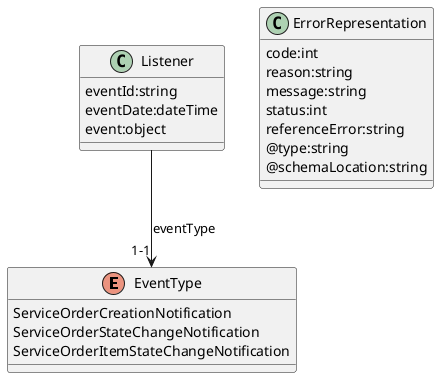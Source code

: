 @startuml

enum EventType {
   ServiceOrderCreationNotification
   ServiceOrderStateChangeNotification
   ServiceOrderItemStateChangeNotification
}

class ErrorRepresentation {
   code:int
   reason:string
   message:string
   status:int
   referenceError:string
   @type:string
   @schemaLocation:string
}

class Listener {
   eventId:string
   eventDate:dateTime
   event:object
}
   Listener --> "1-1" EventType : eventType

@enduml